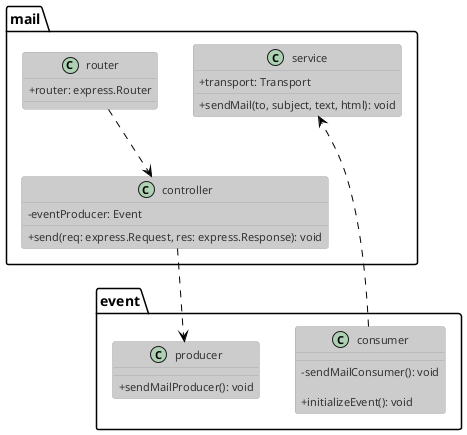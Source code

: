 @startuml mailClass
!theme reddress-lightblue

skinparam classAttributeIconSize 0
class mail.controller{
    - {field} eventProducer: Event

    + {method} send(req: express.Request, res: express.Response): void
}

class mail.service{
    + {field} transport: Transport

    + {method} sendMail(to, subject, text, html): void
}

class mail.router{
    + {field} router: express.Router
}

class event.producer {

    + {method} sendMailProducer(): void
}

class event.consumer {
    - {method} sendMailConsumer(): void

    + {method} initializeEvent(): void
}

mail.router ..> mail.controller
mail.controller ..> event.producer
event.consumer ..> mail.service
@enduml